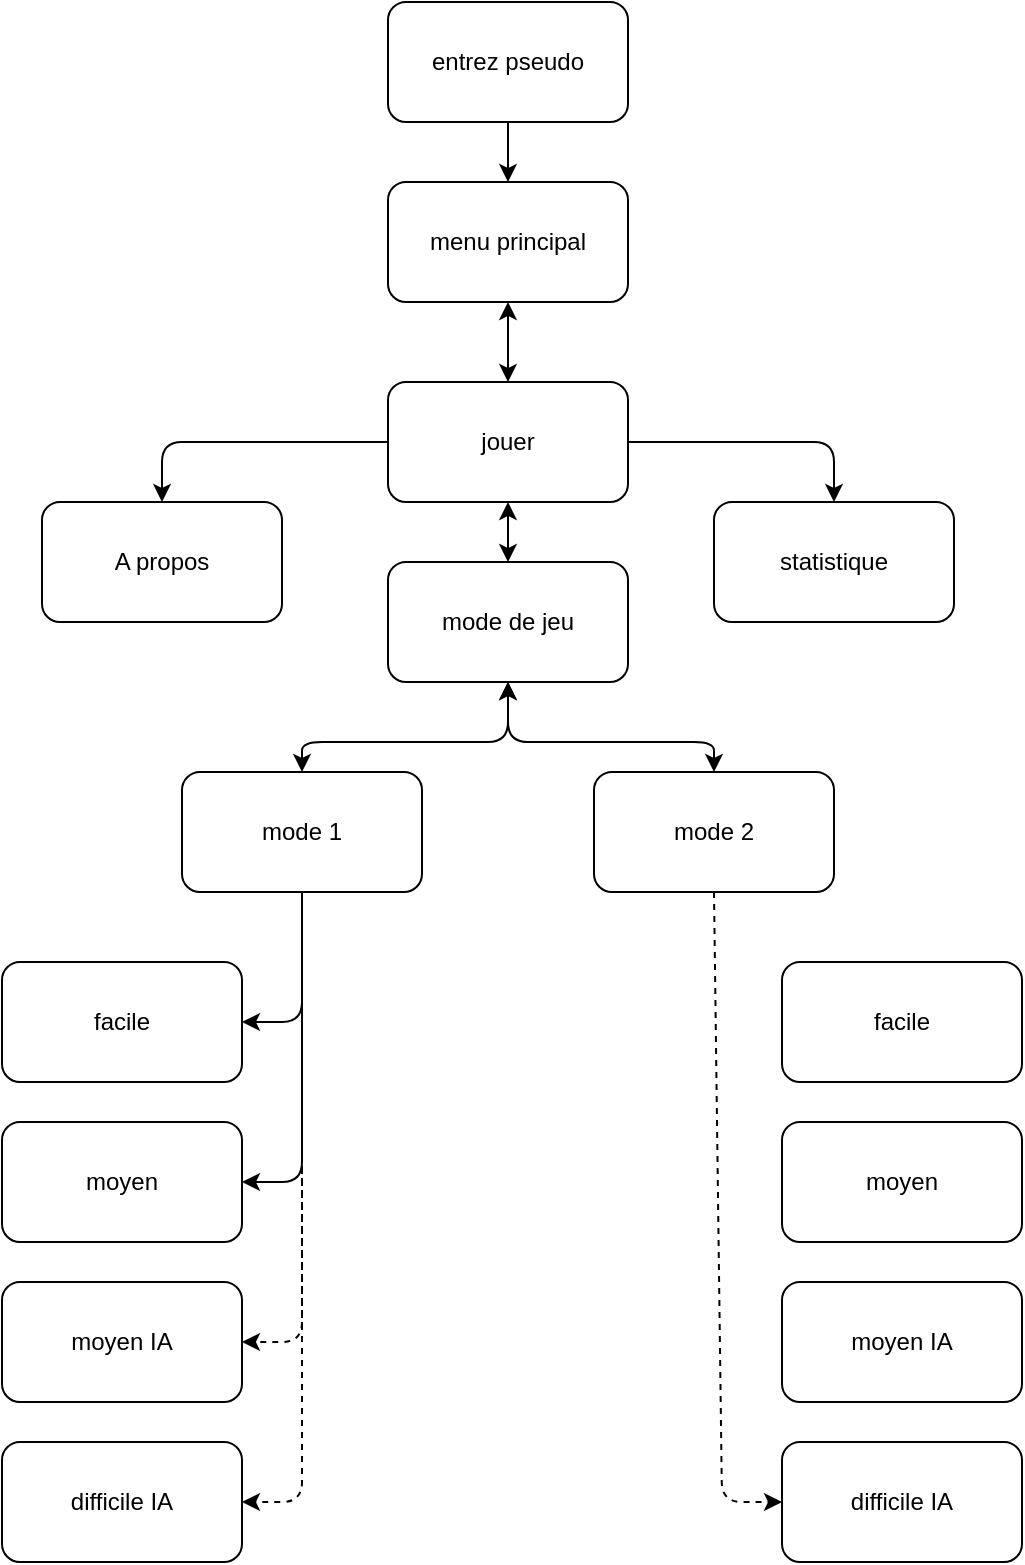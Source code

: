 <mxfile pages="1" version="11.2.2" type="github"><diagram id="OXkB7FXMwCLCeBZo6gMd" name="Page-1"><mxGraphModel dx="1152" dy="631" grid="1" gridSize="10" guides="1" tooltips="1" connect="1" arrows="1" fold="1" page="1" pageScale="1" pageWidth="827" pageHeight="1169" math="0" shadow="0"><root><mxCell id="0"/><mxCell id="1" parent="0"/><mxCell id="VdBkv738NgSAmw8CiO7k-4" value="" style="edgeStyle=orthogonalEdgeStyle;rounded=0;orthogonalLoop=1;jettySize=auto;html=1;" edge="1" parent="1" source="VdBkv738NgSAmw8CiO7k-1" target="VdBkv738NgSAmw8CiO7k-2"><mxGeometry relative="1" as="geometry"/></mxCell><mxCell id="VdBkv738NgSAmw8CiO7k-1" value="entrez pseudo" style="rounded=1;whiteSpace=wrap;html=1;" vertex="1" parent="1"><mxGeometry x="353" y="110" width="120" height="60" as="geometry"/></mxCell><mxCell id="VdBkv738NgSAmw8CiO7k-2" value="menu principal" style="rounded=1;whiteSpace=wrap;html=1;" vertex="1" parent="1"><mxGeometry x="353" y="200" width="120" height="60" as="geometry"/></mxCell><mxCell id="VdBkv738NgSAmw8CiO7k-9" value="" style="edgeStyle=orthogonalEdgeStyle;rounded=1;orthogonalLoop=1;jettySize=auto;html=1;entryX=0.5;entryY=0;entryDx=0;entryDy=0;" edge="1" parent="1" source="VdBkv738NgSAmw8CiO7k-3" target="VdBkv738NgSAmw8CiO7k-7"><mxGeometry relative="1" as="geometry"/></mxCell><mxCell id="VdBkv738NgSAmw8CiO7k-10" value="" style="edgeStyle=orthogonalEdgeStyle;orthogonalLoop=1;jettySize=auto;html=1;entryX=0.5;entryY=0;entryDx=0;entryDy=0;rounded=1;" edge="1" parent="1" source="VdBkv738NgSAmw8CiO7k-3" target="VdBkv738NgSAmw8CiO7k-8"><mxGeometry relative="1" as="geometry"/></mxCell><mxCell id="VdBkv738NgSAmw8CiO7k-3" value="jouer" style="rounded=1;whiteSpace=wrap;html=1;direction=west;" vertex="1" parent="1"><mxGeometry x="353" y="300" width="120" height="60" as="geometry"/></mxCell><mxCell id="VdBkv738NgSAmw8CiO7k-7" value="A propos" style="rounded=1;whiteSpace=wrap;html=1;" vertex="1" parent="1"><mxGeometry x="180" y="360" width="120" height="60" as="geometry"/></mxCell><mxCell id="VdBkv738NgSAmw8CiO7k-8" value="statistique" style="rounded=1;whiteSpace=wrap;html=1;" vertex="1" parent="1"><mxGeometry x="516" y="360" width="120" height="60" as="geometry"/></mxCell><mxCell id="VdBkv738NgSAmw8CiO7k-11" value="mode de jeu" style="rounded=1;whiteSpace=wrap;html=1;" vertex="1" parent="1"><mxGeometry x="353" y="390" width="120" height="60" as="geometry"/></mxCell><mxCell id="VdBkv738NgSAmw8CiO7k-12" value="mode 1" style="rounded=1;whiteSpace=wrap;html=1;" vertex="1" parent="1"><mxGeometry x="250" y="495" width="120" height="60" as="geometry"/></mxCell><mxCell id="VdBkv738NgSAmw8CiO7k-13" value="mode 2" style="rounded=1;whiteSpace=wrap;html=1;" vertex="1" parent="1"><mxGeometry x="456" y="495" width="120" height="60" as="geometry"/></mxCell><mxCell id="VdBkv738NgSAmw8CiO7k-14" value="facile" style="rounded=1;whiteSpace=wrap;html=1;" vertex="1" parent="1"><mxGeometry x="160" y="590" width="120" height="60" as="geometry"/></mxCell><mxCell id="VdBkv738NgSAmw8CiO7k-15" value="moyen" style="rounded=1;whiteSpace=wrap;html=1;" vertex="1" parent="1"><mxGeometry x="160" y="670" width="120" height="60" as="geometry"/></mxCell><mxCell id="VdBkv738NgSAmw8CiO7k-16" value="moyen IA" style="rounded=1;whiteSpace=wrap;html=1;" vertex="1" parent="1"><mxGeometry x="160" y="750" width="120" height="60" as="geometry"/></mxCell><mxCell id="VdBkv738NgSAmw8CiO7k-17" value="difficile IA" style="rounded=1;whiteSpace=wrap;html=1;" vertex="1" parent="1"><mxGeometry x="160" y="830" width="120" height="60" as="geometry"/></mxCell><mxCell id="VdBkv738NgSAmw8CiO7k-26" value="facile" style="rounded=1;whiteSpace=wrap;html=1;" vertex="1" parent="1"><mxGeometry x="550" y="590" width="120" height="60" as="geometry"/></mxCell><mxCell id="VdBkv738NgSAmw8CiO7k-27" value="moyen" style="rounded=1;whiteSpace=wrap;html=1;" vertex="1" parent="1"><mxGeometry x="550" y="670" width="120" height="60" as="geometry"/></mxCell><mxCell id="VdBkv738NgSAmw8CiO7k-28" value="moyen IA" style="rounded=1;whiteSpace=wrap;html=1;" vertex="1" parent="1"><mxGeometry x="550" y="750" width="120" height="60" as="geometry"/></mxCell><mxCell id="VdBkv738NgSAmw8CiO7k-29" value="difficile IA" style="rounded=1;whiteSpace=wrap;html=1;" vertex="1" parent="1"><mxGeometry x="550" y="830" width="120" height="60" as="geometry"/></mxCell><mxCell id="VdBkv738NgSAmw8CiO7k-30" value="" style="endArrow=classic;startArrow=classic;html=1;entryX=0.5;entryY=1;entryDx=0;entryDy=0;exitX=0.5;exitY=1;exitDx=0;exitDy=0;" edge="1" parent="1" source="VdBkv738NgSAmw8CiO7k-3" target="VdBkv738NgSAmw8CiO7k-2"><mxGeometry width="50" height="50" relative="1" as="geometry"><mxPoint x="190" y="960" as="sourcePoint"/><mxPoint x="240" y="910" as="targetPoint"/><Array as="points"/></mxGeometry></mxCell><mxCell id="VdBkv738NgSAmw8CiO7k-31" value="" style="endArrow=classic;startArrow=classic;html=1;entryX=0.5;entryY=0;entryDx=0;entryDy=0;exitX=0.5;exitY=0;exitDx=0;exitDy=0;" edge="1" parent="1" source="VdBkv738NgSAmw8CiO7k-11" target="VdBkv738NgSAmw8CiO7k-3"><mxGeometry width="50" height="50" relative="1" as="geometry"><mxPoint x="190" y="960" as="sourcePoint"/><mxPoint x="240" y="910" as="targetPoint"/></mxGeometry></mxCell><mxCell id="VdBkv738NgSAmw8CiO7k-32" value="" style="endArrow=classic;startArrow=classic;html=1;entryX=0.5;entryY=1;entryDx=0;entryDy=0;exitX=0.5;exitY=0;exitDx=0;exitDy=0;" edge="1" parent="1" source="VdBkv738NgSAmw8CiO7k-12" target="VdBkv738NgSAmw8CiO7k-11"><mxGeometry width="50" height="50" relative="1" as="geometry"><mxPoint x="240" y="470" as="sourcePoint"/><mxPoint x="290" y="420" as="targetPoint"/><Array as="points"><mxPoint x="310" y="480"/><mxPoint x="413" y="480"/></Array></mxGeometry></mxCell><mxCell id="VdBkv738NgSAmw8CiO7k-33" value="" style="endArrow=classic;startArrow=classic;html=1;exitX=0.5;exitY=0;exitDx=0;exitDy=0;entryX=0.5;entryY=1;entryDx=0;entryDy=0;" edge="1" parent="1" source="VdBkv738NgSAmw8CiO7k-13" target="VdBkv738NgSAmw8CiO7k-11"><mxGeometry width="50" height="50" relative="1" as="geometry"><mxPoint x="560" y="495" as="sourcePoint"/><mxPoint x="610" y="445" as="targetPoint"/><Array as="points"><mxPoint x="516" y="480"/><mxPoint x="413" y="480"/></Array></mxGeometry></mxCell><mxCell id="VdBkv738NgSAmw8CiO7k-35" value="" style="endArrow=classic;html=1;exitX=0.5;exitY=1;exitDx=0;exitDy=0;entryX=1;entryY=0.5;entryDx=0;entryDy=0;" edge="1" parent="1" source="VdBkv738NgSAmw8CiO7k-12" target="VdBkv738NgSAmw8CiO7k-14"><mxGeometry width="50" height="50" relative="1" as="geometry"><mxPoint x="160" y="960" as="sourcePoint"/><mxPoint x="210" y="910" as="targetPoint"/><Array as="points"><mxPoint x="310" y="620"/></Array></mxGeometry></mxCell><mxCell id="VdBkv738NgSAmw8CiO7k-36" value="" style="endArrow=classic;html=1;exitX=0.5;exitY=1;exitDx=0;exitDy=0;entryX=1;entryY=0.5;entryDx=0;entryDy=0;" edge="1" parent="1" source="VdBkv738NgSAmw8CiO7k-12" target="VdBkv738NgSAmw8CiO7k-15"><mxGeometry width="50" height="50" relative="1" as="geometry"><mxPoint x="345" y="700" as="sourcePoint"/><mxPoint x="395" y="650" as="targetPoint"/><Array as="points"><mxPoint x="310" y="700"/></Array></mxGeometry></mxCell><mxCell id="VdBkv738NgSAmw8CiO7k-37" value="" style="endArrow=classic;html=1;entryX=1;entryY=0.5;entryDx=0;entryDy=0;dashed=1;" edge="1" parent="1" target="VdBkv738NgSAmw8CiO7k-16"><mxGeometry width="50" height="50" relative="1" as="geometry"><mxPoint x="310" y="560" as="sourcePoint"/><mxPoint x="390" y="790" as="targetPoint"/><Array as="points"><mxPoint x="310" y="780"/></Array></mxGeometry></mxCell><mxCell id="VdBkv738NgSAmw8CiO7k-39" value="" style="endArrow=classic;html=1;dashed=1;exitX=0.5;exitY=1;exitDx=0;exitDy=0;entryX=1;entryY=0.5;entryDx=0;entryDy=0;" edge="1" parent="1" source="VdBkv738NgSAmw8CiO7k-12" target="VdBkv738NgSAmw8CiO7k-17"><mxGeometry width="50" height="50" relative="1" as="geometry"><mxPoint x="160" y="960" as="sourcePoint"/><mxPoint x="210" y="910" as="targetPoint"/><Array as="points"><mxPoint x="310" y="860"/></Array></mxGeometry></mxCell><mxCell id="VdBkv738NgSAmw8CiO7k-40" value="" style="endArrow=classic;html=1;dashed=1;entryX=0;entryY=0.5;entryDx=0;entryDy=0;exitX=0.5;exitY=1;exitDx=0;exitDy=0;" edge="1" parent="1" source="VdBkv738NgSAmw8CiO7k-13" target="VdBkv738NgSAmw8CiO7k-29"><mxGeometry width="50" height="50" relative="1" as="geometry"><mxPoint x="160" y="960" as="sourcePoint"/><mxPoint x="210" y="910" as="targetPoint"/><Array as="points"><mxPoint x="520" y="860"/></Array></mxGeometry></mxCell></root></mxGraphModel></diagram></mxfile>